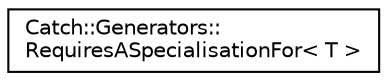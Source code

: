 digraph "Graphical Class Hierarchy"
{
  edge [fontname="Helvetica",fontsize="10",labelfontname="Helvetica",labelfontsize="10"];
  node [fontname="Helvetica",fontsize="10",shape=record];
  rankdir="LR";
  Node1 [label="Catch::Generators::\lRequiresASpecialisationFor\< T \>",height=0.2,width=0.4,color="black", fillcolor="white", style="filled",URL="$structCatch_1_1Generators_1_1RequiresASpecialisationFor.html"];
}

